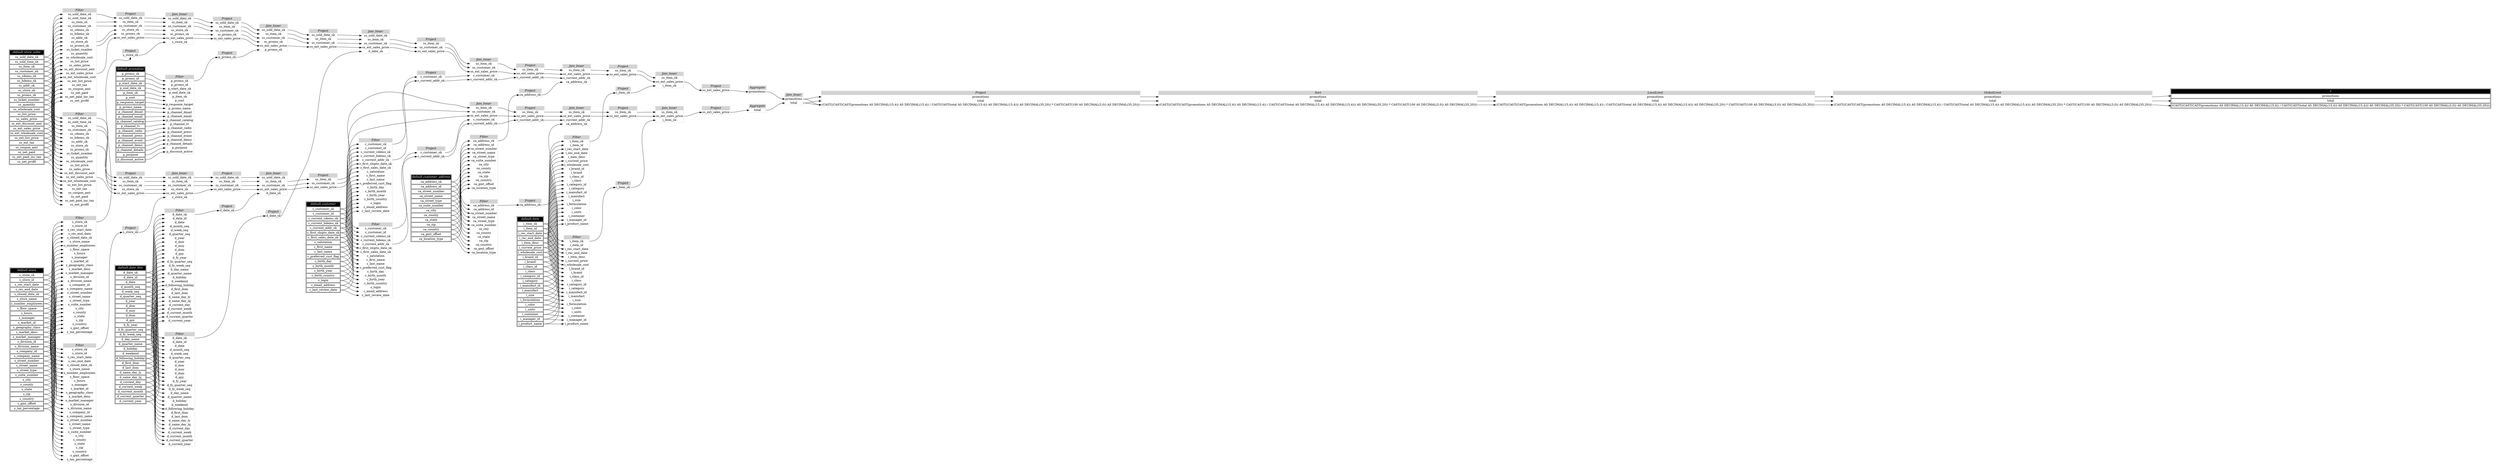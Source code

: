 // Automatically generated by TPCDSFlowTestSuite


digraph {
  graph [pad="0.5" nodesep="0.5" ranksep="1" fontname="Helvetica" rankdir=LR];
  node [shape=plaintext]

  
"Aggregate_7c0cd57" [label=<
<table color="lightgray" border="1" cellborder="0" cellspacing="0">
  <tr><td bgcolor="lightgray" port="nodeName"><i>Aggregate</i></td></tr>
  <tr><td port="0">total</td></tr>
</table>>];
     

"Aggregate_c46cfa8" [label=<
<table color="lightgray" border="1" cellborder="0" cellspacing="0">
  <tr><td bgcolor="lightgray" port="nodeName"><i>Aggregate</i></td></tr>
  <tr><td port="0">promotions</td></tr>
</table>>];
     

"Filter_474c70c" [label=<
<table color="lightgray" border="1" cellborder="0" cellspacing="0">
  <tr><td bgcolor="lightgray" port="nodeName"><i>Filter</i></td></tr>
  <tr><td port="0">c_customer_sk</td></tr>
<tr><td port="1">c_customer_id</td></tr>
<tr><td port="2">c_current_cdemo_sk</td></tr>
<tr><td port="3">c_current_hdemo_sk</td></tr>
<tr><td port="4">c_current_addr_sk</td></tr>
<tr><td port="5">c_first_shipto_date_sk</td></tr>
<tr><td port="6">c_first_sales_date_sk</td></tr>
<tr><td port="7">c_salutation</td></tr>
<tr><td port="8">c_first_name</td></tr>
<tr><td port="9">c_last_name</td></tr>
<tr><td port="10">c_preferred_cust_flag</td></tr>
<tr><td port="11">c_birth_day</td></tr>
<tr><td port="12">c_birth_month</td></tr>
<tr><td port="13">c_birth_year</td></tr>
<tr><td port="14">c_birth_country</td></tr>
<tr><td port="15">c_login</td></tr>
<tr><td port="16">c_email_address</td></tr>
<tr><td port="17">c_last_review_date</td></tr>
</table>>];
     

"Filter_4c8326e" [label=<
<table color="lightgray" border="1" cellborder="0" cellspacing="0">
  <tr><td bgcolor="lightgray" port="nodeName"><i>Filter</i></td></tr>
  <tr><td port="0">i_item_sk</td></tr>
<tr><td port="1">i_item_id</td></tr>
<tr><td port="2">i_rec_start_date</td></tr>
<tr><td port="3">i_rec_end_date</td></tr>
<tr><td port="4">i_item_desc</td></tr>
<tr><td port="5">i_current_price</td></tr>
<tr><td port="6">i_wholesale_cost</td></tr>
<tr><td port="7">i_brand_id</td></tr>
<tr><td port="8">i_brand</td></tr>
<tr><td port="9">i_class_id</td></tr>
<tr><td port="10">i_class</td></tr>
<tr><td port="11">i_category_id</td></tr>
<tr><td port="12">i_category</td></tr>
<tr><td port="13">i_manufact_id</td></tr>
<tr><td port="14">i_manufact</td></tr>
<tr><td port="15">i_size</td></tr>
<tr><td port="16">i_formulation</td></tr>
<tr><td port="17">i_color</td></tr>
<tr><td port="18">i_units</td></tr>
<tr><td port="19">i_container</td></tr>
<tr><td port="20">i_manager_id</td></tr>
<tr><td port="21">i_product_name</td></tr>
</table>>];
     

"Filter_54be18c" [label=<
<table color="lightgray" border="1" cellborder="0" cellspacing="0">
  <tr><td bgcolor="lightgray" port="nodeName"><i>Filter</i></td></tr>
  <tr><td port="0">ca_address_sk</td></tr>
<tr><td port="1">ca_address_id</td></tr>
<tr><td port="2">ca_street_number</td></tr>
<tr><td port="3">ca_street_name</td></tr>
<tr><td port="4">ca_street_type</td></tr>
<tr><td port="5">ca_suite_number</td></tr>
<tr><td port="6">ca_city</td></tr>
<tr><td port="7">ca_county</td></tr>
<tr><td port="8">ca_state</td></tr>
<tr><td port="9">ca_zip</td></tr>
<tr><td port="10">ca_country</td></tr>
<tr><td port="11">ca_gmt_offset</td></tr>
<tr><td port="12">ca_location_type</td></tr>
</table>>];
     

"Filter_64f019e" [label=<
<table color="lightgray" border="1" cellborder="0" cellspacing="0">
  <tr><td bgcolor="lightgray" port="nodeName"><i>Filter</i></td></tr>
  <tr><td port="0">ss_sold_date_sk</td></tr>
<tr><td port="1">ss_sold_time_sk</td></tr>
<tr><td port="2">ss_item_sk</td></tr>
<tr><td port="3">ss_customer_sk</td></tr>
<tr><td port="4">ss_cdemo_sk</td></tr>
<tr><td port="5">ss_hdemo_sk</td></tr>
<tr><td port="6">ss_addr_sk</td></tr>
<tr><td port="7">ss_store_sk</td></tr>
<tr><td port="8">ss_promo_sk</td></tr>
<tr><td port="9">ss_ticket_number</td></tr>
<tr><td port="10">ss_quantity</td></tr>
<tr><td port="11">ss_wholesale_cost</td></tr>
<tr><td port="12">ss_list_price</td></tr>
<tr><td port="13">ss_sales_price</td></tr>
<tr><td port="14">ss_ext_discount_amt</td></tr>
<tr><td port="15">ss_ext_sales_price</td></tr>
<tr><td port="16">ss_ext_wholesale_cost</td></tr>
<tr><td port="17">ss_ext_list_price</td></tr>
<tr><td port="18">ss_ext_tax</td></tr>
<tr><td port="19">ss_coupon_amt</td></tr>
<tr><td port="20">ss_net_paid</td></tr>
<tr><td port="21">ss_net_paid_inc_tax</td></tr>
<tr><td port="22">ss_net_profit</td></tr>
</table>>];
     

"Filter_6ecef9a" [label=<
<table color="lightgray" border="1" cellborder="0" cellspacing="0">
  <tr><td bgcolor="lightgray" port="nodeName"><i>Filter</i></td></tr>
  <tr><td port="0">d_date_sk</td></tr>
<tr><td port="1">d_date_id</td></tr>
<tr><td port="2">d_date</td></tr>
<tr><td port="3">d_month_seq</td></tr>
<tr><td port="4">d_week_seq</td></tr>
<tr><td port="5">d_quarter_seq</td></tr>
<tr><td port="6">d_year</td></tr>
<tr><td port="7">d_dow</td></tr>
<tr><td port="8">d_moy</td></tr>
<tr><td port="9">d_dom</td></tr>
<tr><td port="10">d_qoy</td></tr>
<tr><td port="11">d_fy_year</td></tr>
<tr><td port="12">d_fy_quarter_seq</td></tr>
<tr><td port="13">d_fy_week_seq</td></tr>
<tr><td port="14">d_day_name</td></tr>
<tr><td port="15">d_quarter_name</td></tr>
<tr><td port="16">d_holiday</td></tr>
<tr><td port="17">d_weekend</td></tr>
<tr><td port="18">d_following_holiday</td></tr>
<tr><td port="19">d_first_dom</td></tr>
<tr><td port="20">d_last_dom</td></tr>
<tr><td port="21">d_same_day_ly</td></tr>
<tr><td port="22">d_same_day_lq</td></tr>
<tr><td port="23">d_current_day</td></tr>
<tr><td port="24">d_current_week</td></tr>
<tr><td port="25">d_current_month</td></tr>
<tr><td port="26">d_current_quarter</td></tr>
<tr><td port="27">d_current_year</td></tr>
</table>>];
     

"Filter_73d61d4" [label=<
<table color="lightgray" border="1" cellborder="0" cellspacing="0">
  <tr><td bgcolor="lightgray" port="nodeName"><i>Filter</i></td></tr>
  <tr><td port="0">d_date_sk</td></tr>
<tr><td port="1">d_date_id</td></tr>
<tr><td port="2">d_date</td></tr>
<tr><td port="3">d_month_seq</td></tr>
<tr><td port="4">d_week_seq</td></tr>
<tr><td port="5">d_quarter_seq</td></tr>
<tr><td port="6">d_year</td></tr>
<tr><td port="7">d_dow</td></tr>
<tr><td port="8">d_moy</td></tr>
<tr><td port="9">d_dom</td></tr>
<tr><td port="10">d_qoy</td></tr>
<tr><td port="11">d_fy_year</td></tr>
<tr><td port="12">d_fy_quarter_seq</td></tr>
<tr><td port="13">d_fy_week_seq</td></tr>
<tr><td port="14">d_day_name</td></tr>
<tr><td port="15">d_quarter_name</td></tr>
<tr><td port="16">d_holiday</td></tr>
<tr><td port="17">d_weekend</td></tr>
<tr><td port="18">d_following_holiday</td></tr>
<tr><td port="19">d_first_dom</td></tr>
<tr><td port="20">d_last_dom</td></tr>
<tr><td port="21">d_same_day_ly</td></tr>
<tr><td port="22">d_same_day_lq</td></tr>
<tr><td port="23">d_current_day</td></tr>
<tr><td port="24">d_current_week</td></tr>
<tr><td port="25">d_current_month</td></tr>
<tr><td port="26">d_current_quarter</td></tr>
<tr><td port="27">d_current_year</td></tr>
</table>>];
     

"Filter_7466019" [label=<
<table color="lightgray" border="1" cellborder="0" cellspacing="0">
  <tr><td bgcolor="lightgray" port="nodeName"><i>Filter</i></td></tr>
  <tr><td port="0">ca_address_sk</td></tr>
<tr><td port="1">ca_address_id</td></tr>
<tr><td port="2">ca_street_number</td></tr>
<tr><td port="3">ca_street_name</td></tr>
<tr><td port="4">ca_street_type</td></tr>
<tr><td port="5">ca_suite_number</td></tr>
<tr><td port="6">ca_city</td></tr>
<tr><td port="7">ca_county</td></tr>
<tr><td port="8">ca_state</td></tr>
<tr><td port="9">ca_zip</td></tr>
<tr><td port="10">ca_country</td></tr>
<tr><td port="11">ca_gmt_offset</td></tr>
<tr><td port="12">ca_location_type</td></tr>
</table>>];
     

"Filter_846849a" [label=<
<table color="lightgray" border="1" cellborder="0" cellspacing="0">
  <tr><td bgcolor="lightgray" port="nodeName"><i>Filter</i></td></tr>
  <tr><td port="0">i_item_sk</td></tr>
<tr><td port="1">i_item_id</td></tr>
<tr><td port="2">i_rec_start_date</td></tr>
<tr><td port="3">i_rec_end_date</td></tr>
<tr><td port="4">i_item_desc</td></tr>
<tr><td port="5">i_current_price</td></tr>
<tr><td port="6">i_wholesale_cost</td></tr>
<tr><td port="7">i_brand_id</td></tr>
<tr><td port="8">i_brand</td></tr>
<tr><td port="9">i_class_id</td></tr>
<tr><td port="10">i_class</td></tr>
<tr><td port="11">i_category_id</td></tr>
<tr><td port="12">i_category</td></tr>
<tr><td port="13">i_manufact_id</td></tr>
<tr><td port="14">i_manufact</td></tr>
<tr><td port="15">i_size</td></tr>
<tr><td port="16">i_formulation</td></tr>
<tr><td port="17">i_color</td></tr>
<tr><td port="18">i_units</td></tr>
<tr><td port="19">i_container</td></tr>
<tr><td port="20">i_manager_id</td></tr>
<tr><td port="21">i_product_name</td></tr>
</table>>];
     

"Filter_8c0e71a" [label=<
<table color="lightgray" border="1" cellborder="0" cellspacing="0">
  <tr><td bgcolor="lightgray" port="nodeName"><i>Filter</i></td></tr>
  <tr><td port="0">s_store_sk</td></tr>
<tr><td port="1">s_store_id</td></tr>
<tr><td port="2">s_rec_start_date</td></tr>
<tr><td port="3">s_rec_end_date</td></tr>
<tr><td port="4">s_closed_date_sk</td></tr>
<tr><td port="5">s_store_name</td></tr>
<tr><td port="6">s_number_employees</td></tr>
<tr><td port="7">s_floor_space</td></tr>
<tr><td port="8">s_hours</td></tr>
<tr><td port="9">s_manager</td></tr>
<tr><td port="10">s_market_id</td></tr>
<tr><td port="11">s_geography_class</td></tr>
<tr><td port="12">s_market_desc</td></tr>
<tr><td port="13">s_market_manager</td></tr>
<tr><td port="14">s_division_id</td></tr>
<tr><td port="15">s_division_name</td></tr>
<tr><td port="16">s_company_id</td></tr>
<tr><td port="17">s_company_name</td></tr>
<tr><td port="18">s_street_number</td></tr>
<tr><td port="19">s_street_name</td></tr>
<tr><td port="20">s_street_type</td></tr>
<tr><td port="21">s_suite_number</td></tr>
<tr><td port="22">s_city</td></tr>
<tr><td port="23">s_county</td></tr>
<tr><td port="24">s_state</td></tr>
<tr><td port="25">s_zip</td></tr>
<tr><td port="26">s_country</td></tr>
<tr><td port="27">s_gmt_offset</td></tr>
<tr><td port="28">s_tax_percentage</td></tr>
</table>>];
     

"Filter_c5d5b4e" [label=<
<table color="lightgray" border="1" cellborder="0" cellspacing="0">
  <tr><td bgcolor="lightgray" port="nodeName"><i>Filter</i></td></tr>
  <tr><td port="0">c_customer_sk</td></tr>
<tr><td port="1">c_customer_id</td></tr>
<tr><td port="2">c_current_cdemo_sk</td></tr>
<tr><td port="3">c_current_hdemo_sk</td></tr>
<tr><td port="4">c_current_addr_sk</td></tr>
<tr><td port="5">c_first_shipto_date_sk</td></tr>
<tr><td port="6">c_first_sales_date_sk</td></tr>
<tr><td port="7">c_salutation</td></tr>
<tr><td port="8">c_first_name</td></tr>
<tr><td port="9">c_last_name</td></tr>
<tr><td port="10">c_preferred_cust_flag</td></tr>
<tr><td port="11">c_birth_day</td></tr>
<tr><td port="12">c_birth_month</td></tr>
<tr><td port="13">c_birth_year</td></tr>
<tr><td port="14">c_birth_country</td></tr>
<tr><td port="15">c_login</td></tr>
<tr><td port="16">c_email_address</td></tr>
<tr><td port="17">c_last_review_date</td></tr>
</table>>];
     

"Filter_c9a4fa2" [label=<
<table color="lightgray" border="1" cellborder="0" cellspacing="0">
  <tr><td bgcolor="lightgray" port="nodeName"><i>Filter</i></td></tr>
  <tr><td port="0">p_promo_sk</td></tr>
<tr><td port="1">p_promo_id</td></tr>
<tr><td port="2">p_start_date_sk</td></tr>
<tr><td port="3">p_end_date_sk</td></tr>
<tr><td port="4">p_item_sk</td></tr>
<tr><td port="5">p_cost</td></tr>
<tr><td port="6">p_response_target</td></tr>
<tr><td port="7">p_promo_name</td></tr>
<tr><td port="8">p_channel_dmail</td></tr>
<tr><td port="9">p_channel_email</td></tr>
<tr><td port="10">p_channel_catalog</td></tr>
<tr><td port="11">p_channel_tv</td></tr>
<tr><td port="12">p_channel_radio</td></tr>
<tr><td port="13">p_channel_press</td></tr>
<tr><td port="14">p_channel_event</td></tr>
<tr><td port="15">p_channel_demo</td></tr>
<tr><td port="16">p_channel_details</td></tr>
<tr><td port="17">p_purpose</td></tr>
<tr><td port="18">p_discount_active</td></tr>
</table>>];
     

"Filter_cacf9fa" [label=<
<table color="lightgray" border="1" cellborder="0" cellspacing="0">
  <tr><td bgcolor="lightgray" port="nodeName"><i>Filter</i></td></tr>
  <tr><td port="0">ss_sold_date_sk</td></tr>
<tr><td port="1">ss_sold_time_sk</td></tr>
<tr><td port="2">ss_item_sk</td></tr>
<tr><td port="3">ss_customer_sk</td></tr>
<tr><td port="4">ss_cdemo_sk</td></tr>
<tr><td port="5">ss_hdemo_sk</td></tr>
<tr><td port="6">ss_addr_sk</td></tr>
<tr><td port="7">ss_store_sk</td></tr>
<tr><td port="8">ss_promo_sk</td></tr>
<tr><td port="9">ss_ticket_number</td></tr>
<tr><td port="10">ss_quantity</td></tr>
<tr><td port="11">ss_wholesale_cost</td></tr>
<tr><td port="12">ss_list_price</td></tr>
<tr><td port="13">ss_sales_price</td></tr>
<tr><td port="14">ss_ext_discount_amt</td></tr>
<tr><td port="15">ss_ext_sales_price</td></tr>
<tr><td port="16">ss_ext_wholesale_cost</td></tr>
<tr><td port="17">ss_ext_list_price</td></tr>
<tr><td port="18">ss_ext_tax</td></tr>
<tr><td port="19">ss_coupon_amt</td></tr>
<tr><td port="20">ss_net_paid</td></tr>
<tr><td port="21">ss_net_paid_inc_tax</td></tr>
<tr><td port="22">ss_net_profit</td></tr>
</table>>];
     

"Filter_e97f40d" [label=<
<table color="lightgray" border="1" cellborder="0" cellspacing="0">
  <tr><td bgcolor="lightgray" port="nodeName"><i>Filter</i></td></tr>
  <tr><td port="0">s_store_sk</td></tr>
<tr><td port="1">s_store_id</td></tr>
<tr><td port="2">s_rec_start_date</td></tr>
<tr><td port="3">s_rec_end_date</td></tr>
<tr><td port="4">s_closed_date_sk</td></tr>
<tr><td port="5">s_store_name</td></tr>
<tr><td port="6">s_number_employees</td></tr>
<tr><td port="7">s_floor_space</td></tr>
<tr><td port="8">s_hours</td></tr>
<tr><td port="9">s_manager</td></tr>
<tr><td port="10">s_market_id</td></tr>
<tr><td port="11">s_geography_class</td></tr>
<tr><td port="12">s_market_desc</td></tr>
<tr><td port="13">s_market_manager</td></tr>
<tr><td port="14">s_division_id</td></tr>
<tr><td port="15">s_division_name</td></tr>
<tr><td port="16">s_company_id</td></tr>
<tr><td port="17">s_company_name</td></tr>
<tr><td port="18">s_street_number</td></tr>
<tr><td port="19">s_street_name</td></tr>
<tr><td port="20">s_street_type</td></tr>
<tr><td port="21">s_suite_number</td></tr>
<tr><td port="22">s_city</td></tr>
<tr><td port="23">s_county</td></tr>
<tr><td port="24">s_state</td></tr>
<tr><td port="25">s_zip</td></tr>
<tr><td port="26">s_country</td></tr>
<tr><td port="27">s_gmt_offset</td></tr>
<tr><td port="28">s_tax_percentage</td></tr>
</table>>];
     

"GlobalLimit_56fe835" [label=<
<table color="lightgray" border="1" cellborder="0" cellspacing="0">
  <tr><td bgcolor="lightgray" port="nodeName"><i>GlobalLimit</i></td></tr>
  <tr><td port="0">promotions</td></tr>
<tr><td port="1">total</td></tr>
<tr><td port="2">(CAST((CAST(CAST(promotions AS DECIMAL(15,4)) AS DECIMAL(15,4)) / CAST(CAST(total AS DECIMAL(15,4)) AS DECIMAL(15,4))) AS DECIMAL(35,20)) * CAST(CAST(100 AS DECIMAL(3,0)) AS DECIMAL(35,20)))</td></tr>
</table>>];
     

"Join_Inner_07e4a69" [label=<
<table color="lightgray" border="1" cellborder="0" cellspacing="0">
  <tr><td bgcolor="lightgray" port="nodeName"><i>Join_Inner</i></td></tr>
  <tr><td port="0">ss_sold_date_sk</td></tr>
<tr><td port="1">ss_item_sk</td></tr>
<tr><td port="2">ss_customer_sk</td></tr>
<tr><td port="3">ss_ext_sales_price</td></tr>
<tr><td port="4">d_date_sk</td></tr>
</table>>];
     

"Join_Inner_41cd8fd" [label=<
<table color="lightgray" border="1" cellborder="0" cellspacing="0">
  <tr><td bgcolor="lightgray" port="nodeName"><i>Join_Inner</i></td></tr>
  <tr><td port="0">ss_item_sk</td></tr>
<tr><td port="1">ss_customer_sk</td></tr>
<tr><td port="2">ss_ext_sales_price</td></tr>
<tr><td port="3">c_customer_sk</td></tr>
<tr><td port="4">c_current_addr_sk</td></tr>
</table>>];
     

"Join_Inner_450a2e0" [label=<
<table color="lightgray" border="1" cellborder="0" cellspacing="0">
  <tr><td bgcolor="lightgray" port="nodeName"><i>Join_Inner</i></td></tr>
  <tr><td port="0">ss_item_sk</td></tr>
<tr><td port="1">ss_ext_sales_price</td></tr>
<tr><td port="2">i_item_sk</td></tr>
</table>>];
     

"Join_Inner_8106b06" [label=<
<table color="lightgray" border="1" cellborder="0" cellspacing="0">
  <tr><td bgcolor="lightgray" port="nodeName"><i>Join_Inner</i></td></tr>
  <tr><td port="0">ss_sold_date_sk</td></tr>
<tr><td port="1">ss_item_sk</td></tr>
<tr><td port="2">ss_customer_sk</td></tr>
<tr><td port="3">ss_store_sk</td></tr>
<tr><td port="4">ss_promo_sk</td></tr>
<tr><td port="5">ss_ext_sales_price</td></tr>
<tr><td port="6">s_store_sk</td></tr>
</table>>];
     

"Join_Inner_82c5994" [label=<
<table color="lightgray" border="1" cellborder="0" cellspacing="0">
  <tr><td bgcolor="lightgray" port="nodeName"><i>Join_Inner</i></td></tr>
  <tr><td port="0">promotions</td></tr>
<tr><td port="1">total</td></tr>
</table>>];
     

"Join_Inner_b9b6f66" [label=<
<table color="lightgray" border="1" cellborder="0" cellspacing="0">
  <tr><td bgcolor="lightgray" port="nodeName"><i>Join_Inner</i></td></tr>
  <tr><td port="0">ss_sold_date_sk</td></tr>
<tr><td port="1">ss_item_sk</td></tr>
<tr><td port="2">ss_customer_sk</td></tr>
<tr><td port="3">ss_ext_sales_price</td></tr>
<tr><td port="4">d_date_sk</td></tr>
</table>>];
     

"Join_Inner_bdebe75" [label=<
<table color="lightgray" border="1" cellborder="0" cellspacing="0">
  <tr><td bgcolor="lightgray" port="nodeName"><i>Join_Inner</i></td></tr>
  <tr><td port="0">ss_item_sk</td></tr>
<tr><td port="1">ss_ext_sales_price</td></tr>
<tr><td port="2">i_item_sk</td></tr>
</table>>];
     

"Join_Inner_d4d26ec" [label=<
<table color="lightgray" border="1" cellborder="0" cellspacing="0">
  <tr><td bgcolor="lightgray" port="nodeName"><i>Join_Inner</i></td></tr>
  <tr><td port="0">ss_item_sk</td></tr>
<tr><td port="1">ss_ext_sales_price</td></tr>
<tr><td port="2">c_current_addr_sk</td></tr>
<tr><td port="3">ca_address_sk</td></tr>
</table>>];
     

"Join_Inner_dc65f46" [label=<
<table color="lightgray" border="1" cellborder="0" cellspacing="0">
  <tr><td bgcolor="lightgray" port="nodeName"><i>Join_Inner</i></td></tr>
  <tr><td port="0">ss_item_sk</td></tr>
<tr><td port="1">ss_customer_sk</td></tr>
<tr><td port="2">ss_ext_sales_price</td></tr>
<tr><td port="3">c_customer_sk</td></tr>
<tr><td port="4">c_current_addr_sk</td></tr>
</table>>];
     

"Join_Inner_e5bd3f2" [label=<
<table color="lightgray" border="1" cellborder="0" cellspacing="0">
  <tr><td bgcolor="lightgray" port="nodeName"><i>Join_Inner</i></td></tr>
  <tr><td port="0">ss_sold_date_sk</td></tr>
<tr><td port="1">ss_item_sk</td></tr>
<tr><td port="2">ss_customer_sk</td></tr>
<tr><td port="3">ss_store_sk</td></tr>
<tr><td port="4">ss_ext_sales_price</td></tr>
<tr><td port="5">s_store_sk</td></tr>
</table>>];
     

"Join_Inner_ed25255" [label=<
<table color="lightgray" border="1" cellborder="0" cellspacing="0">
  <tr><td bgcolor="lightgray" port="nodeName"><i>Join_Inner</i></td></tr>
  <tr><td port="0">ss_sold_date_sk</td></tr>
<tr><td port="1">ss_item_sk</td></tr>
<tr><td port="2">ss_customer_sk</td></tr>
<tr><td port="3">ss_promo_sk</td></tr>
<tr><td port="4">ss_ext_sales_price</td></tr>
<tr><td port="5">p_promo_sk</td></tr>
</table>>];
     

"Join_Inner_f1e7755" [label=<
<table color="lightgray" border="1" cellborder="0" cellspacing="0">
  <tr><td bgcolor="lightgray" port="nodeName"><i>Join_Inner</i></td></tr>
  <tr><td port="0">ss_item_sk</td></tr>
<tr><td port="1">ss_ext_sales_price</td></tr>
<tr><td port="2">c_current_addr_sk</td></tr>
<tr><td port="3">ca_address_sk</td></tr>
</table>>];
     

"LocalLimit_369cad1" [label=<
<table color="lightgray" border="1" cellborder="0" cellspacing="0">
  <tr><td bgcolor="lightgray" port="nodeName"><i>LocalLimit</i></td></tr>
  <tr><td port="0">promotions</td></tr>
<tr><td port="1">total</td></tr>
<tr><td port="2">(CAST((CAST(CAST(promotions AS DECIMAL(15,4)) AS DECIMAL(15,4)) / CAST(CAST(total AS DECIMAL(15,4)) AS DECIMAL(15,4))) AS DECIMAL(35,20)) * CAST(CAST(100 AS DECIMAL(3,0)) AS DECIMAL(35,20)))</td></tr>
</table>>];
     

"Project_04203a2" [label=<
<table color="lightgray" border="1" cellborder="0" cellspacing="0">
  <tr><td bgcolor="lightgray" port="nodeName"><i>Project</i></td></tr>
  <tr><td port="0">ss_item_sk</td></tr>
<tr><td port="1">ss_ext_sales_price</td></tr>
</table>>];
     

"Project_0edff0f" [label=<
<table color="lightgray" border="1" cellborder="0" cellspacing="0">
  <tr><td bgcolor="lightgray" port="nodeName"><i>Project</i></td></tr>
  <tr><td port="0">d_date_sk</td></tr>
</table>>];
     

"Project_1e70764" [label=<
<table color="lightgray" border="1" cellborder="0" cellspacing="0">
  <tr><td bgcolor="lightgray" port="nodeName"><i>Project</i></td></tr>
  <tr><td port="0">ss_sold_date_sk</td></tr>
<tr><td port="1">ss_item_sk</td></tr>
<tr><td port="2">ss_customer_sk</td></tr>
<tr><td port="3">ss_ext_sales_price</td></tr>
</table>>];
     

"Project_2873dc6" [label=<
<table color="lightgray" border="1" cellborder="0" cellspacing="0">
  <tr><td bgcolor="lightgray" port="nodeName"><i>Project</i></td></tr>
  <tr><td port="0">ss_ext_sales_price</td></tr>
</table>>];
     

"Project_2ae3eff" [label=<
<table color="lightgray" border="1" cellborder="0" cellspacing="0">
  <tr><td bgcolor="lightgray" port="nodeName"><i>Project</i></td></tr>
  <tr><td port="0">ss_item_sk</td></tr>
<tr><td port="1">ss_ext_sales_price</td></tr>
<tr><td port="2">c_current_addr_sk</td></tr>
</table>>];
     

"Project_2dc39af" [label=<
<table color="lightgray" border="1" cellborder="0" cellspacing="0">
  <tr><td bgcolor="lightgray" port="nodeName"><i>Project</i></td></tr>
  <tr><td port="0">ca_address_sk</td></tr>
</table>>];
     

"Project_2e0dde0" [label=<
<table color="lightgray" border="1" cellborder="0" cellspacing="0">
  <tr><td bgcolor="lightgray" port="nodeName"><i>Project</i></td></tr>
  <tr><td port="0">ss_item_sk</td></tr>
<tr><td port="1">ss_customer_sk</td></tr>
<tr><td port="2">ss_ext_sales_price</td></tr>
</table>>];
     

"Project_4c23761" [label=<
<table color="lightgray" border="1" cellborder="0" cellspacing="0">
  <tr><td bgcolor="lightgray" port="nodeName"><i>Project</i></td></tr>
  <tr><td port="0">ss_item_sk</td></tr>
<tr><td port="1">ss_customer_sk</td></tr>
<tr><td port="2">ss_ext_sales_price</td></tr>
</table>>];
     

"Project_4dfe7a3" [label=<
<table color="lightgray" border="1" cellborder="0" cellspacing="0">
  <tr><td bgcolor="lightgray" port="nodeName"><i>Project</i></td></tr>
  <tr><td port="0">s_store_sk</td></tr>
</table>>];
     

"Project_52571f7" [label=<
<table color="lightgray" border="1" cellborder="0" cellspacing="0">
  <tr><td bgcolor="lightgray" port="nodeName"><i>Project</i></td></tr>
  <tr><td port="0">c_customer_sk</td></tr>
<tr><td port="1">c_current_addr_sk</td></tr>
</table>>];
     

"Project_5e7933e" [label=<
<table color="lightgray" border="1" cellborder="0" cellspacing="0">
  <tr><td bgcolor="lightgray" port="nodeName"><i>Project</i></td></tr>
  <tr><td port="0">d_date_sk</td></tr>
</table>>];
     

"Project_7ac765b" [label=<
<table color="lightgray" border="1" cellborder="0" cellspacing="0">
  <tr><td bgcolor="lightgray" port="nodeName"><i>Project</i></td></tr>
  <tr><td port="0">ss_sold_date_sk</td></tr>
<tr><td port="1">ss_item_sk</td></tr>
<tr><td port="2">ss_customer_sk</td></tr>
<tr><td port="3">ss_ext_sales_price</td></tr>
</table>>];
     

"Project_7f81865" [label=<
<table color="lightgray" border="1" cellborder="0" cellspacing="0">
  <tr><td bgcolor="lightgray" port="nodeName"><i>Project</i></td></tr>
  <tr><td port="0">i_item_sk</td></tr>
</table>>];
     

"Project_820c720" [label=<
<table color="lightgray" border="1" cellborder="0" cellspacing="0">
  <tr><td bgcolor="lightgray" port="nodeName"><i>Project</i></td></tr>
  <tr><td port="0">promotions</td></tr>
<tr><td port="1">total</td></tr>
<tr><td port="2">(CAST((CAST(CAST(promotions AS DECIMAL(15,4)) AS DECIMAL(15,4)) / CAST(CAST(total AS DECIMAL(15,4)) AS DECIMAL(15,4))) AS DECIMAL(35,20)) * CAST(CAST(100 AS DECIMAL(3,0)) AS DECIMAL(35,20)))</td></tr>
</table>>];
     

"Project_997106e" [label=<
<table color="lightgray" border="1" cellborder="0" cellspacing="0">
  <tr><td bgcolor="lightgray" port="nodeName"><i>Project</i></td></tr>
  <tr><td port="0">c_customer_sk</td></tr>
<tr><td port="1">c_current_addr_sk</td></tr>
</table>>];
     

"Project_a0faf8b" [label=<
<table color="lightgray" border="1" cellborder="0" cellspacing="0">
  <tr><td bgcolor="lightgray" port="nodeName"><i>Project</i></td></tr>
  <tr><td port="0">ss_ext_sales_price</td></tr>
</table>>];
     

"Project_a5dc478" [label=<
<table color="lightgray" border="1" cellborder="0" cellspacing="0">
  <tr><td bgcolor="lightgray" port="nodeName"><i>Project</i></td></tr>
  <tr><td port="0">ss_item_sk</td></tr>
<tr><td port="1">ss_ext_sales_price</td></tr>
<tr><td port="2">c_current_addr_sk</td></tr>
</table>>];
     

"Project_c6a17a0" [label=<
<table color="lightgray" border="1" cellborder="0" cellspacing="0">
  <tr><td bgcolor="lightgray" port="nodeName"><i>Project</i></td></tr>
  <tr><td port="0">ss_sold_date_sk</td></tr>
<tr><td port="1">ss_item_sk</td></tr>
<tr><td port="2">ss_customer_sk</td></tr>
<tr><td port="3">ss_store_sk</td></tr>
<tr><td port="4">ss_ext_sales_price</td></tr>
</table>>];
     

"Project_da22292" [label=<
<table color="lightgray" border="1" cellborder="0" cellspacing="0">
  <tr><td bgcolor="lightgray" port="nodeName"><i>Project</i></td></tr>
  <tr><td port="0">i_item_sk</td></tr>
</table>>];
     

"Project_dd00ff2" [label=<
<table color="lightgray" border="1" cellborder="0" cellspacing="0">
  <tr><td bgcolor="lightgray" port="nodeName"><i>Project</i></td></tr>
  <tr><td port="0">ss_item_sk</td></tr>
<tr><td port="1">ss_ext_sales_price</td></tr>
</table>>];
     

"Project_de7e69c" [label=<
<table color="lightgray" border="1" cellborder="0" cellspacing="0">
  <tr><td bgcolor="lightgray" port="nodeName"><i>Project</i></td></tr>
  <tr><td port="0">ca_address_sk</td></tr>
</table>>];
     

"Project_ea6c8c5" [label=<
<table color="lightgray" border="1" cellborder="0" cellspacing="0">
  <tr><td bgcolor="lightgray" port="nodeName"><i>Project</i></td></tr>
  <tr><td port="0">s_store_sk</td></tr>
</table>>];
     

"Project_ec099b5" [label=<
<table color="lightgray" border="1" cellborder="0" cellspacing="0">
  <tr><td bgcolor="lightgray" port="nodeName"><i>Project</i></td></tr>
  <tr><td port="0">ss_sold_date_sk</td></tr>
<tr><td port="1">ss_item_sk</td></tr>
<tr><td port="2">ss_customer_sk</td></tr>
<tr><td port="3">ss_promo_sk</td></tr>
<tr><td port="4">ss_ext_sales_price</td></tr>
</table>>];
     

"Project_f0fe625" [label=<
<table color="lightgray" border="1" cellborder="0" cellspacing="0">
  <tr><td bgcolor="lightgray" port="nodeName"><i>Project</i></td></tr>
  <tr><td port="0">p_promo_sk</td></tr>
</table>>];
     

"Project_ff1de39" [label=<
<table color="lightgray" border="1" cellborder="0" cellspacing="0">
  <tr><td bgcolor="lightgray" port="nodeName"><i>Project</i></td></tr>
  <tr><td port="0">ss_sold_date_sk</td></tr>
<tr><td port="1">ss_item_sk</td></tr>
<tr><td port="2">ss_customer_sk</td></tr>
<tr><td port="3">ss_store_sk</td></tr>
<tr><td port="4">ss_promo_sk</td></tr>
<tr><td port="5">ss_ext_sales_price</td></tr>
</table>>];
     

"Sort_7857068" [label=<
<table color="lightgray" border="1" cellborder="0" cellspacing="0">
  <tr><td bgcolor="lightgray" port="nodeName"><i>Sort</i></td></tr>
  <tr><td port="0">promotions</td></tr>
<tr><td port="1">total</td></tr>
<tr><td port="2">(CAST((CAST(CAST(promotions AS DECIMAL(15,4)) AS DECIMAL(15,4)) / CAST(CAST(total AS DECIMAL(15,4)) AS DECIMAL(15,4))) AS DECIMAL(35,20)) * CAST(CAST(100 AS DECIMAL(3,0)) AS DECIMAL(35,20)))</td></tr>
</table>>];
     

"default.customer" [color="black" label=<
<table>
  <tr><td bgcolor="black" port="nodeName"><i><font color="white">default.customer</font></i></td></tr>
  <tr><td port="0">c_customer_sk</td></tr>
<tr><td port="1">c_customer_id</td></tr>
<tr><td port="2">c_current_cdemo_sk</td></tr>
<tr><td port="3">c_current_hdemo_sk</td></tr>
<tr><td port="4">c_current_addr_sk</td></tr>
<tr><td port="5">c_first_shipto_date_sk</td></tr>
<tr><td port="6">c_first_sales_date_sk</td></tr>
<tr><td port="7">c_salutation</td></tr>
<tr><td port="8">c_first_name</td></tr>
<tr><td port="9">c_last_name</td></tr>
<tr><td port="10">c_preferred_cust_flag</td></tr>
<tr><td port="11">c_birth_day</td></tr>
<tr><td port="12">c_birth_month</td></tr>
<tr><td port="13">c_birth_year</td></tr>
<tr><td port="14">c_birth_country</td></tr>
<tr><td port="15">c_login</td></tr>
<tr><td port="16">c_email_address</td></tr>
<tr><td port="17">c_last_review_date</td></tr>
</table>>];
     

"default.customer_address" [color="black" label=<
<table>
  <tr><td bgcolor="black" port="nodeName"><i><font color="white">default.customer_address</font></i></td></tr>
  <tr><td port="0">ca_address_sk</td></tr>
<tr><td port="1">ca_address_id</td></tr>
<tr><td port="2">ca_street_number</td></tr>
<tr><td port="3">ca_street_name</td></tr>
<tr><td port="4">ca_street_type</td></tr>
<tr><td port="5">ca_suite_number</td></tr>
<tr><td port="6">ca_city</td></tr>
<tr><td port="7">ca_county</td></tr>
<tr><td port="8">ca_state</td></tr>
<tr><td port="9">ca_zip</td></tr>
<tr><td port="10">ca_country</td></tr>
<tr><td port="11">ca_gmt_offset</td></tr>
<tr><td port="12">ca_location_type</td></tr>
</table>>];
     

"default.date_dim" [color="black" label=<
<table>
  <tr><td bgcolor="black" port="nodeName"><i><font color="white">default.date_dim</font></i></td></tr>
  <tr><td port="0">d_date_sk</td></tr>
<tr><td port="1">d_date_id</td></tr>
<tr><td port="2">d_date</td></tr>
<tr><td port="3">d_month_seq</td></tr>
<tr><td port="4">d_week_seq</td></tr>
<tr><td port="5">d_quarter_seq</td></tr>
<tr><td port="6">d_year</td></tr>
<tr><td port="7">d_dow</td></tr>
<tr><td port="8">d_moy</td></tr>
<tr><td port="9">d_dom</td></tr>
<tr><td port="10">d_qoy</td></tr>
<tr><td port="11">d_fy_year</td></tr>
<tr><td port="12">d_fy_quarter_seq</td></tr>
<tr><td port="13">d_fy_week_seq</td></tr>
<tr><td port="14">d_day_name</td></tr>
<tr><td port="15">d_quarter_name</td></tr>
<tr><td port="16">d_holiday</td></tr>
<tr><td port="17">d_weekend</td></tr>
<tr><td port="18">d_following_holiday</td></tr>
<tr><td port="19">d_first_dom</td></tr>
<tr><td port="20">d_last_dom</td></tr>
<tr><td port="21">d_same_day_ly</td></tr>
<tr><td port="22">d_same_day_lq</td></tr>
<tr><td port="23">d_current_day</td></tr>
<tr><td port="24">d_current_week</td></tr>
<tr><td port="25">d_current_month</td></tr>
<tr><td port="26">d_current_quarter</td></tr>
<tr><td port="27">d_current_year</td></tr>
</table>>];
     

"default.item" [color="black" label=<
<table>
  <tr><td bgcolor="black" port="nodeName"><i><font color="white">default.item</font></i></td></tr>
  <tr><td port="0">i_item_sk</td></tr>
<tr><td port="1">i_item_id</td></tr>
<tr><td port="2">i_rec_start_date</td></tr>
<tr><td port="3">i_rec_end_date</td></tr>
<tr><td port="4">i_item_desc</td></tr>
<tr><td port="5">i_current_price</td></tr>
<tr><td port="6">i_wholesale_cost</td></tr>
<tr><td port="7">i_brand_id</td></tr>
<tr><td port="8">i_brand</td></tr>
<tr><td port="9">i_class_id</td></tr>
<tr><td port="10">i_class</td></tr>
<tr><td port="11">i_category_id</td></tr>
<tr><td port="12">i_category</td></tr>
<tr><td port="13">i_manufact_id</td></tr>
<tr><td port="14">i_manufact</td></tr>
<tr><td port="15">i_size</td></tr>
<tr><td port="16">i_formulation</td></tr>
<tr><td port="17">i_color</td></tr>
<tr><td port="18">i_units</td></tr>
<tr><td port="19">i_container</td></tr>
<tr><td port="20">i_manager_id</td></tr>
<tr><td port="21">i_product_name</td></tr>
</table>>];
     

"default.promotion" [color="black" label=<
<table>
  <tr><td bgcolor="black" port="nodeName"><i><font color="white">default.promotion</font></i></td></tr>
  <tr><td port="0">p_promo_sk</td></tr>
<tr><td port="1">p_promo_id</td></tr>
<tr><td port="2">p_start_date_sk</td></tr>
<tr><td port="3">p_end_date_sk</td></tr>
<tr><td port="4">p_item_sk</td></tr>
<tr><td port="5">p_cost</td></tr>
<tr><td port="6">p_response_target</td></tr>
<tr><td port="7">p_promo_name</td></tr>
<tr><td port="8">p_channel_dmail</td></tr>
<tr><td port="9">p_channel_email</td></tr>
<tr><td port="10">p_channel_catalog</td></tr>
<tr><td port="11">p_channel_tv</td></tr>
<tr><td port="12">p_channel_radio</td></tr>
<tr><td port="13">p_channel_press</td></tr>
<tr><td port="14">p_channel_event</td></tr>
<tr><td port="15">p_channel_demo</td></tr>
<tr><td port="16">p_channel_details</td></tr>
<tr><td port="17">p_purpose</td></tr>
<tr><td port="18">p_discount_active</td></tr>
</table>>];
     

"default.store" [color="black" label=<
<table>
  <tr><td bgcolor="black" port="nodeName"><i><font color="white">default.store</font></i></td></tr>
  <tr><td port="0">s_store_sk</td></tr>
<tr><td port="1">s_store_id</td></tr>
<tr><td port="2">s_rec_start_date</td></tr>
<tr><td port="3">s_rec_end_date</td></tr>
<tr><td port="4">s_closed_date_sk</td></tr>
<tr><td port="5">s_store_name</td></tr>
<tr><td port="6">s_number_employees</td></tr>
<tr><td port="7">s_floor_space</td></tr>
<tr><td port="8">s_hours</td></tr>
<tr><td port="9">s_manager</td></tr>
<tr><td port="10">s_market_id</td></tr>
<tr><td port="11">s_geography_class</td></tr>
<tr><td port="12">s_market_desc</td></tr>
<tr><td port="13">s_market_manager</td></tr>
<tr><td port="14">s_division_id</td></tr>
<tr><td port="15">s_division_name</td></tr>
<tr><td port="16">s_company_id</td></tr>
<tr><td port="17">s_company_name</td></tr>
<tr><td port="18">s_street_number</td></tr>
<tr><td port="19">s_street_name</td></tr>
<tr><td port="20">s_street_type</td></tr>
<tr><td port="21">s_suite_number</td></tr>
<tr><td port="22">s_city</td></tr>
<tr><td port="23">s_county</td></tr>
<tr><td port="24">s_state</td></tr>
<tr><td port="25">s_zip</td></tr>
<tr><td port="26">s_country</td></tr>
<tr><td port="27">s_gmt_offset</td></tr>
<tr><td port="28">s_tax_percentage</td></tr>
</table>>];
     

"default.store_sales" [color="black" label=<
<table>
  <tr><td bgcolor="black" port="nodeName"><i><font color="white">default.store_sales</font></i></td></tr>
  <tr><td port="0">ss_sold_date_sk</td></tr>
<tr><td port="1">ss_sold_time_sk</td></tr>
<tr><td port="2">ss_item_sk</td></tr>
<tr><td port="3">ss_customer_sk</td></tr>
<tr><td port="4">ss_cdemo_sk</td></tr>
<tr><td port="5">ss_hdemo_sk</td></tr>
<tr><td port="6">ss_addr_sk</td></tr>
<tr><td port="7">ss_store_sk</td></tr>
<tr><td port="8">ss_promo_sk</td></tr>
<tr><td port="9">ss_ticket_number</td></tr>
<tr><td port="10">ss_quantity</td></tr>
<tr><td port="11">ss_wholesale_cost</td></tr>
<tr><td port="12">ss_list_price</td></tr>
<tr><td port="13">ss_sales_price</td></tr>
<tr><td port="14">ss_ext_discount_amt</td></tr>
<tr><td port="15">ss_ext_sales_price</td></tr>
<tr><td port="16">ss_ext_wholesale_cost</td></tr>
<tr><td port="17">ss_ext_list_price</td></tr>
<tr><td port="18">ss_ext_tax</td></tr>
<tr><td port="19">ss_coupon_amt</td></tr>
<tr><td port="20">ss_net_paid</td></tr>
<tr><td port="21">ss_net_paid_inc_tax</td></tr>
<tr><td port="22">ss_net_profit</td></tr>
</table>>];
     

"v" [color="black" label=<
<table>
  <tr><td bgcolor="black" port="nodeName"><i><font color="white">v</font></i></td></tr>
  <tr><td port="0">promotions</td></tr>
<tr><td port="1">total</td></tr>
<tr><td port="2">(CAST((CAST(CAST(promotions AS DECIMAL(15,4)) AS DECIMAL(15,4)) / CAST(CAST(total AS DECIMAL(15,4)) AS DECIMAL(15,4))) AS DECIMAL(35,20)) * CAST(CAST(100 AS DECIMAL(3,0)) AS DECIMAL(35,20)))</td></tr>
</table>>];
     
  "Aggregate_7c0cd57":0 -> "Join_Inner_82c5994":1;
"Aggregate_c46cfa8":0 -> "Join_Inner_82c5994":0;
"Filter_474c70c":0 -> "Project_997106e":0;
"Filter_474c70c":4 -> "Project_997106e":1;
"Filter_4c8326e":0 -> "Project_da22292":0;
"Filter_54be18c":0 -> "Project_de7e69c":0;
"Filter_64f019e":0 -> "Project_c6a17a0":0;
"Filter_64f019e":15 -> "Project_c6a17a0":4;
"Filter_64f019e":2 -> "Project_c6a17a0":1;
"Filter_64f019e":3 -> "Project_c6a17a0":2;
"Filter_64f019e":7 -> "Project_c6a17a0":3;
"Filter_6ecef9a":0 -> "Project_0edff0f":0;
"Filter_73d61d4":0 -> "Project_5e7933e":0;
"Filter_7466019":0 -> "Project_2dc39af":0;
"Filter_846849a":0 -> "Project_7f81865":0;
"Filter_8c0e71a":0 -> "Project_4dfe7a3":0;
"Filter_c5d5b4e":0 -> "Project_52571f7":0;
"Filter_c5d5b4e":4 -> "Project_52571f7":1;
"Filter_c9a4fa2":0 -> "Project_f0fe625":0;
"Filter_cacf9fa":0 -> "Project_ff1de39":0;
"Filter_cacf9fa":15 -> "Project_ff1de39":5;
"Filter_cacf9fa":2 -> "Project_ff1de39":1;
"Filter_cacf9fa":3 -> "Project_ff1de39":2;
"Filter_cacf9fa":7 -> "Project_ff1de39":3;
"Filter_cacf9fa":8 -> "Project_ff1de39":4;
"Filter_e97f40d":0 -> "Project_ea6c8c5":0;
"GlobalLimit_56fe835":0 -> "v":0;
"GlobalLimit_56fe835":1 -> "v":1;
"GlobalLimit_56fe835":2 -> "v":2;
"Join_Inner_07e4a69":1 -> "Project_2e0dde0":0;
"Join_Inner_07e4a69":2 -> "Project_2e0dde0":1;
"Join_Inner_07e4a69":3 -> "Project_2e0dde0":2;
"Join_Inner_41cd8fd":0 -> "Project_2ae3eff":0;
"Join_Inner_41cd8fd":2 -> "Project_2ae3eff":1;
"Join_Inner_41cd8fd":4 -> "Project_2ae3eff":2;
"Join_Inner_450a2e0":1 -> "Project_a0faf8b":0;
"Join_Inner_8106b06":0 -> "Project_ec099b5":0;
"Join_Inner_8106b06":1 -> "Project_ec099b5":1;
"Join_Inner_8106b06":2 -> "Project_ec099b5":2;
"Join_Inner_8106b06":4 -> "Project_ec099b5":3;
"Join_Inner_8106b06":5 -> "Project_ec099b5":4;
"Join_Inner_82c5994":0 -> "Project_820c720":0;
"Join_Inner_82c5994":0 -> "Project_820c720":2;
"Join_Inner_82c5994":1 -> "Project_820c720":1;
"Join_Inner_82c5994":1 -> "Project_820c720":2;
"Join_Inner_b9b6f66":1 -> "Project_4c23761":0;
"Join_Inner_b9b6f66":2 -> "Project_4c23761":1;
"Join_Inner_b9b6f66":3 -> "Project_4c23761":2;
"Join_Inner_bdebe75":1 -> "Project_2873dc6":0;
"Join_Inner_d4d26ec":0 -> "Project_04203a2":0;
"Join_Inner_d4d26ec":1 -> "Project_04203a2":1;
"Join_Inner_dc65f46":0 -> "Project_a5dc478":0;
"Join_Inner_dc65f46":2 -> "Project_a5dc478":1;
"Join_Inner_dc65f46":4 -> "Project_a5dc478":2;
"Join_Inner_e5bd3f2":0 -> "Project_1e70764":0;
"Join_Inner_e5bd3f2":1 -> "Project_1e70764":1;
"Join_Inner_e5bd3f2":2 -> "Project_1e70764":2;
"Join_Inner_e5bd3f2":4 -> "Project_1e70764":3;
"Join_Inner_ed25255":0 -> "Project_7ac765b":0;
"Join_Inner_ed25255":1 -> "Project_7ac765b":1;
"Join_Inner_ed25255":2 -> "Project_7ac765b":2;
"Join_Inner_ed25255":4 -> "Project_7ac765b":3;
"Join_Inner_f1e7755":0 -> "Project_dd00ff2":0;
"Join_Inner_f1e7755":1 -> "Project_dd00ff2":1;
"LocalLimit_369cad1":0 -> "GlobalLimit_56fe835":0;
"LocalLimit_369cad1":1 -> "GlobalLimit_56fe835":1;
"LocalLimit_369cad1":2 -> "GlobalLimit_56fe835":2;
"Project_04203a2":0 -> "Join_Inner_bdebe75":0;
"Project_04203a2":1 -> "Join_Inner_bdebe75":1;
"Project_0edff0f":0 -> "Join_Inner_b9b6f66":4;
"Project_1e70764":0 -> "Join_Inner_b9b6f66":0;
"Project_1e70764":1 -> "Join_Inner_b9b6f66":1;
"Project_1e70764":2 -> "Join_Inner_b9b6f66":2;
"Project_1e70764":3 -> "Join_Inner_b9b6f66":3;
"Project_2873dc6":0 -> "Aggregate_7c0cd57":0;
"Project_2ae3eff":0 -> "Join_Inner_f1e7755":0;
"Project_2ae3eff":1 -> "Join_Inner_f1e7755":1;
"Project_2ae3eff":2 -> "Join_Inner_f1e7755":2;
"Project_2dc39af":0 -> "Join_Inner_d4d26ec":3;
"Project_2e0dde0":0 -> "Join_Inner_41cd8fd":0;
"Project_2e0dde0":1 -> "Join_Inner_41cd8fd":1;
"Project_2e0dde0":2 -> "Join_Inner_41cd8fd":2;
"Project_4c23761":0 -> "Join_Inner_dc65f46":0;
"Project_4c23761":1 -> "Join_Inner_dc65f46":1;
"Project_4c23761":2 -> "Join_Inner_dc65f46":2;
"Project_4dfe7a3":0 -> "Join_Inner_e5bd3f2":5;
"Project_52571f7":0 -> "Join_Inner_41cd8fd":3;
"Project_52571f7":1 -> "Join_Inner_41cd8fd":4;
"Project_5e7933e":0 -> "Join_Inner_07e4a69":4;
"Project_7ac765b":0 -> "Join_Inner_07e4a69":0;
"Project_7ac765b":1 -> "Join_Inner_07e4a69":1;
"Project_7ac765b":2 -> "Join_Inner_07e4a69":2;
"Project_7ac765b":3 -> "Join_Inner_07e4a69":3;
"Project_7f81865":0 -> "Join_Inner_bdebe75":2;
"Project_820c720":0 -> "Sort_7857068":0;
"Project_820c720":1 -> "Sort_7857068":1;
"Project_820c720":2 -> "Sort_7857068":2;
"Project_997106e":0 -> "Join_Inner_dc65f46":3;
"Project_997106e":1 -> "Join_Inner_dc65f46":4;
"Project_a0faf8b":0 -> "Aggregate_c46cfa8":0;
"Project_a5dc478":0 -> "Join_Inner_d4d26ec":0;
"Project_a5dc478":1 -> "Join_Inner_d4d26ec":1;
"Project_a5dc478":2 -> "Join_Inner_d4d26ec":2;
"Project_c6a17a0":0 -> "Join_Inner_e5bd3f2":0;
"Project_c6a17a0":1 -> "Join_Inner_e5bd3f2":1;
"Project_c6a17a0":2 -> "Join_Inner_e5bd3f2":2;
"Project_c6a17a0":3 -> "Join_Inner_e5bd3f2":3;
"Project_c6a17a0":4 -> "Join_Inner_e5bd3f2":4;
"Project_da22292":0 -> "Join_Inner_450a2e0":2;
"Project_dd00ff2":0 -> "Join_Inner_450a2e0":0;
"Project_dd00ff2":1 -> "Join_Inner_450a2e0":1;
"Project_de7e69c":0 -> "Join_Inner_f1e7755":3;
"Project_ea6c8c5":0 -> "Join_Inner_8106b06":6;
"Project_ec099b5":0 -> "Join_Inner_ed25255":0;
"Project_ec099b5":1 -> "Join_Inner_ed25255":1;
"Project_ec099b5":2 -> "Join_Inner_ed25255":2;
"Project_ec099b5":3 -> "Join_Inner_ed25255":3;
"Project_ec099b5":4 -> "Join_Inner_ed25255":4;
"Project_f0fe625":0 -> "Join_Inner_ed25255":5;
"Project_ff1de39":0 -> "Join_Inner_8106b06":0;
"Project_ff1de39":1 -> "Join_Inner_8106b06":1;
"Project_ff1de39":2 -> "Join_Inner_8106b06":2;
"Project_ff1de39":3 -> "Join_Inner_8106b06":3;
"Project_ff1de39":4 -> "Join_Inner_8106b06":4;
"Project_ff1de39":5 -> "Join_Inner_8106b06":5;
"Sort_7857068":0 -> "LocalLimit_369cad1":0;
"Sort_7857068":1 -> "LocalLimit_369cad1":1;
"Sort_7857068":2 -> "LocalLimit_369cad1":2;
"default.customer":0 -> "Filter_474c70c":0;
"default.customer":0 -> "Filter_c5d5b4e":0;
"default.customer":1 -> "Filter_474c70c":1;
"default.customer":1 -> "Filter_c5d5b4e":1;
"default.customer":10 -> "Filter_474c70c":10;
"default.customer":10 -> "Filter_c5d5b4e":10;
"default.customer":11 -> "Filter_474c70c":11;
"default.customer":11 -> "Filter_c5d5b4e":11;
"default.customer":12 -> "Filter_474c70c":12;
"default.customer":12 -> "Filter_c5d5b4e":12;
"default.customer":13 -> "Filter_474c70c":13;
"default.customer":13 -> "Filter_c5d5b4e":13;
"default.customer":14 -> "Filter_474c70c":14;
"default.customer":14 -> "Filter_c5d5b4e":14;
"default.customer":15 -> "Filter_474c70c":15;
"default.customer":15 -> "Filter_c5d5b4e":15;
"default.customer":16 -> "Filter_474c70c":16;
"default.customer":16 -> "Filter_c5d5b4e":16;
"default.customer":17 -> "Filter_474c70c":17;
"default.customer":17 -> "Filter_c5d5b4e":17;
"default.customer":2 -> "Filter_474c70c":2;
"default.customer":2 -> "Filter_c5d5b4e":2;
"default.customer":3 -> "Filter_474c70c":3;
"default.customer":3 -> "Filter_c5d5b4e":3;
"default.customer":4 -> "Filter_474c70c":4;
"default.customer":4 -> "Filter_c5d5b4e":4;
"default.customer":5 -> "Filter_474c70c":5;
"default.customer":5 -> "Filter_c5d5b4e":5;
"default.customer":6 -> "Filter_474c70c":6;
"default.customer":6 -> "Filter_c5d5b4e":6;
"default.customer":7 -> "Filter_474c70c":7;
"default.customer":7 -> "Filter_c5d5b4e":7;
"default.customer":8 -> "Filter_474c70c":8;
"default.customer":8 -> "Filter_c5d5b4e":8;
"default.customer":9 -> "Filter_474c70c":9;
"default.customer":9 -> "Filter_c5d5b4e":9;
"default.customer_address":0 -> "Filter_54be18c":0;
"default.customer_address":0 -> "Filter_7466019":0;
"default.customer_address":1 -> "Filter_54be18c":1;
"default.customer_address":1 -> "Filter_7466019":1;
"default.customer_address":10 -> "Filter_54be18c":10;
"default.customer_address":10 -> "Filter_7466019":10;
"default.customer_address":11 -> "Filter_54be18c":11;
"default.customer_address":11 -> "Filter_7466019":11;
"default.customer_address":12 -> "Filter_54be18c":12;
"default.customer_address":12 -> "Filter_7466019":12;
"default.customer_address":2 -> "Filter_54be18c":2;
"default.customer_address":2 -> "Filter_7466019":2;
"default.customer_address":3 -> "Filter_54be18c":3;
"default.customer_address":3 -> "Filter_7466019":3;
"default.customer_address":4 -> "Filter_54be18c":4;
"default.customer_address":4 -> "Filter_7466019":4;
"default.customer_address":5 -> "Filter_54be18c":5;
"default.customer_address":5 -> "Filter_7466019":5;
"default.customer_address":6 -> "Filter_54be18c":6;
"default.customer_address":6 -> "Filter_7466019":6;
"default.customer_address":7 -> "Filter_54be18c":7;
"default.customer_address":7 -> "Filter_7466019":7;
"default.customer_address":8 -> "Filter_54be18c":8;
"default.customer_address":8 -> "Filter_7466019":8;
"default.customer_address":9 -> "Filter_54be18c":9;
"default.customer_address":9 -> "Filter_7466019":9;
"default.date_dim":0 -> "Filter_6ecef9a":0;
"default.date_dim":0 -> "Filter_73d61d4":0;
"default.date_dim":1 -> "Filter_6ecef9a":1;
"default.date_dim":1 -> "Filter_73d61d4":1;
"default.date_dim":10 -> "Filter_6ecef9a":10;
"default.date_dim":10 -> "Filter_73d61d4":10;
"default.date_dim":11 -> "Filter_6ecef9a":11;
"default.date_dim":11 -> "Filter_73d61d4":11;
"default.date_dim":12 -> "Filter_6ecef9a":12;
"default.date_dim":12 -> "Filter_73d61d4":12;
"default.date_dim":13 -> "Filter_6ecef9a":13;
"default.date_dim":13 -> "Filter_73d61d4":13;
"default.date_dim":14 -> "Filter_6ecef9a":14;
"default.date_dim":14 -> "Filter_73d61d4":14;
"default.date_dim":15 -> "Filter_6ecef9a":15;
"default.date_dim":15 -> "Filter_73d61d4":15;
"default.date_dim":16 -> "Filter_6ecef9a":16;
"default.date_dim":16 -> "Filter_73d61d4":16;
"default.date_dim":17 -> "Filter_6ecef9a":17;
"default.date_dim":17 -> "Filter_73d61d4":17;
"default.date_dim":18 -> "Filter_6ecef9a":18;
"default.date_dim":18 -> "Filter_73d61d4":18;
"default.date_dim":19 -> "Filter_6ecef9a":19;
"default.date_dim":19 -> "Filter_73d61d4":19;
"default.date_dim":2 -> "Filter_6ecef9a":2;
"default.date_dim":2 -> "Filter_73d61d4":2;
"default.date_dim":20 -> "Filter_6ecef9a":20;
"default.date_dim":20 -> "Filter_73d61d4":20;
"default.date_dim":21 -> "Filter_6ecef9a":21;
"default.date_dim":21 -> "Filter_73d61d4":21;
"default.date_dim":22 -> "Filter_6ecef9a":22;
"default.date_dim":22 -> "Filter_73d61d4":22;
"default.date_dim":23 -> "Filter_6ecef9a":23;
"default.date_dim":23 -> "Filter_73d61d4":23;
"default.date_dim":24 -> "Filter_6ecef9a":24;
"default.date_dim":24 -> "Filter_73d61d4":24;
"default.date_dim":25 -> "Filter_6ecef9a":25;
"default.date_dim":25 -> "Filter_73d61d4":25;
"default.date_dim":26 -> "Filter_6ecef9a":26;
"default.date_dim":26 -> "Filter_73d61d4":26;
"default.date_dim":27 -> "Filter_6ecef9a":27;
"default.date_dim":27 -> "Filter_73d61d4":27;
"default.date_dim":3 -> "Filter_6ecef9a":3;
"default.date_dim":3 -> "Filter_73d61d4":3;
"default.date_dim":4 -> "Filter_6ecef9a":4;
"default.date_dim":4 -> "Filter_73d61d4":4;
"default.date_dim":5 -> "Filter_6ecef9a":5;
"default.date_dim":5 -> "Filter_73d61d4":5;
"default.date_dim":6 -> "Filter_6ecef9a":6;
"default.date_dim":6 -> "Filter_73d61d4":6;
"default.date_dim":7 -> "Filter_6ecef9a":7;
"default.date_dim":7 -> "Filter_73d61d4":7;
"default.date_dim":8 -> "Filter_6ecef9a":8;
"default.date_dim":8 -> "Filter_73d61d4":8;
"default.date_dim":9 -> "Filter_6ecef9a":9;
"default.date_dim":9 -> "Filter_73d61d4":9;
"default.item":0 -> "Filter_4c8326e":0;
"default.item":0 -> "Filter_846849a":0;
"default.item":1 -> "Filter_4c8326e":1;
"default.item":1 -> "Filter_846849a":1;
"default.item":10 -> "Filter_4c8326e":10;
"default.item":10 -> "Filter_846849a":10;
"default.item":11 -> "Filter_4c8326e":11;
"default.item":11 -> "Filter_846849a":11;
"default.item":12 -> "Filter_4c8326e":12;
"default.item":12 -> "Filter_846849a":12;
"default.item":13 -> "Filter_4c8326e":13;
"default.item":13 -> "Filter_846849a":13;
"default.item":14 -> "Filter_4c8326e":14;
"default.item":14 -> "Filter_846849a":14;
"default.item":15 -> "Filter_4c8326e":15;
"default.item":15 -> "Filter_846849a":15;
"default.item":16 -> "Filter_4c8326e":16;
"default.item":16 -> "Filter_846849a":16;
"default.item":17 -> "Filter_4c8326e":17;
"default.item":17 -> "Filter_846849a":17;
"default.item":18 -> "Filter_4c8326e":18;
"default.item":18 -> "Filter_846849a":18;
"default.item":19 -> "Filter_4c8326e":19;
"default.item":19 -> "Filter_846849a":19;
"default.item":2 -> "Filter_4c8326e":2;
"default.item":2 -> "Filter_846849a":2;
"default.item":20 -> "Filter_4c8326e":20;
"default.item":20 -> "Filter_846849a":20;
"default.item":21 -> "Filter_4c8326e":21;
"default.item":21 -> "Filter_846849a":21;
"default.item":3 -> "Filter_4c8326e":3;
"default.item":3 -> "Filter_846849a":3;
"default.item":4 -> "Filter_4c8326e":4;
"default.item":4 -> "Filter_846849a":4;
"default.item":5 -> "Filter_4c8326e":5;
"default.item":5 -> "Filter_846849a":5;
"default.item":6 -> "Filter_4c8326e":6;
"default.item":6 -> "Filter_846849a":6;
"default.item":7 -> "Filter_4c8326e":7;
"default.item":7 -> "Filter_846849a":7;
"default.item":8 -> "Filter_4c8326e":8;
"default.item":8 -> "Filter_846849a":8;
"default.item":9 -> "Filter_4c8326e":9;
"default.item":9 -> "Filter_846849a":9;
"default.promotion":0 -> "Filter_c9a4fa2":0;
"default.promotion":1 -> "Filter_c9a4fa2":1;
"default.promotion":10 -> "Filter_c9a4fa2":10;
"default.promotion":11 -> "Filter_c9a4fa2":11;
"default.promotion":12 -> "Filter_c9a4fa2":12;
"default.promotion":13 -> "Filter_c9a4fa2":13;
"default.promotion":14 -> "Filter_c9a4fa2":14;
"default.promotion":15 -> "Filter_c9a4fa2":15;
"default.promotion":16 -> "Filter_c9a4fa2":16;
"default.promotion":17 -> "Filter_c9a4fa2":17;
"default.promotion":18 -> "Filter_c9a4fa2":18;
"default.promotion":2 -> "Filter_c9a4fa2":2;
"default.promotion":3 -> "Filter_c9a4fa2":3;
"default.promotion":4 -> "Filter_c9a4fa2":4;
"default.promotion":5 -> "Filter_c9a4fa2":5;
"default.promotion":6 -> "Filter_c9a4fa2":6;
"default.promotion":7 -> "Filter_c9a4fa2":7;
"default.promotion":8 -> "Filter_c9a4fa2":8;
"default.promotion":9 -> "Filter_c9a4fa2":9;
"default.store":0 -> "Filter_8c0e71a":0;
"default.store":0 -> "Filter_e97f40d":0;
"default.store":1 -> "Filter_8c0e71a":1;
"default.store":1 -> "Filter_e97f40d":1;
"default.store":10 -> "Filter_8c0e71a":10;
"default.store":10 -> "Filter_e97f40d":10;
"default.store":11 -> "Filter_8c0e71a":11;
"default.store":11 -> "Filter_e97f40d":11;
"default.store":12 -> "Filter_8c0e71a":12;
"default.store":12 -> "Filter_e97f40d":12;
"default.store":13 -> "Filter_8c0e71a":13;
"default.store":13 -> "Filter_e97f40d":13;
"default.store":14 -> "Filter_8c0e71a":14;
"default.store":14 -> "Filter_e97f40d":14;
"default.store":15 -> "Filter_8c0e71a":15;
"default.store":15 -> "Filter_e97f40d":15;
"default.store":16 -> "Filter_8c0e71a":16;
"default.store":16 -> "Filter_e97f40d":16;
"default.store":17 -> "Filter_8c0e71a":17;
"default.store":17 -> "Filter_e97f40d":17;
"default.store":18 -> "Filter_8c0e71a":18;
"default.store":18 -> "Filter_e97f40d":18;
"default.store":19 -> "Filter_8c0e71a":19;
"default.store":19 -> "Filter_e97f40d":19;
"default.store":2 -> "Filter_8c0e71a":2;
"default.store":2 -> "Filter_e97f40d":2;
"default.store":20 -> "Filter_8c0e71a":20;
"default.store":20 -> "Filter_e97f40d":20;
"default.store":21 -> "Filter_8c0e71a":21;
"default.store":21 -> "Filter_e97f40d":21;
"default.store":22 -> "Filter_8c0e71a":22;
"default.store":22 -> "Filter_e97f40d":22;
"default.store":23 -> "Filter_8c0e71a":23;
"default.store":23 -> "Filter_e97f40d":23;
"default.store":24 -> "Filter_8c0e71a":24;
"default.store":24 -> "Filter_e97f40d":24;
"default.store":25 -> "Filter_8c0e71a":25;
"default.store":25 -> "Filter_e97f40d":25;
"default.store":26 -> "Filter_8c0e71a":26;
"default.store":26 -> "Filter_e97f40d":26;
"default.store":27 -> "Filter_8c0e71a":27;
"default.store":27 -> "Filter_e97f40d":27;
"default.store":28 -> "Filter_8c0e71a":28;
"default.store":28 -> "Filter_e97f40d":28;
"default.store":3 -> "Filter_8c0e71a":3;
"default.store":3 -> "Filter_e97f40d":3;
"default.store":4 -> "Filter_8c0e71a":4;
"default.store":4 -> "Filter_e97f40d":4;
"default.store":5 -> "Filter_8c0e71a":5;
"default.store":5 -> "Filter_e97f40d":5;
"default.store":6 -> "Filter_8c0e71a":6;
"default.store":6 -> "Filter_e97f40d":6;
"default.store":7 -> "Filter_8c0e71a":7;
"default.store":7 -> "Filter_e97f40d":7;
"default.store":8 -> "Filter_8c0e71a":8;
"default.store":8 -> "Filter_e97f40d":8;
"default.store":9 -> "Filter_8c0e71a":9;
"default.store":9 -> "Filter_e97f40d":9;
"default.store_sales":0 -> "Filter_64f019e":0;
"default.store_sales":0 -> "Filter_cacf9fa":0;
"default.store_sales":1 -> "Filter_64f019e":1;
"default.store_sales":1 -> "Filter_cacf9fa":1;
"default.store_sales":10 -> "Filter_64f019e":10;
"default.store_sales":10 -> "Filter_cacf9fa":10;
"default.store_sales":11 -> "Filter_64f019e":11;
"default.store_sales":11 -> "Filter_cacf9fa":11;
"default.store_sales":12 -> "Filter_64f019e":12;
"default.store_sales":12 -> "Filter_cacf9fa":12;
"default.store_sales":13 -> "Filter_64f019e":13;
"default.store_sales":13 -> "Filter_cacf9fa":13;
"default.store_sales":14 -> "Filter_64f019e":14;
"default.store_sales":14 -> "Filter_cacf9fa":14;
"default.store_sales":15 -> "Filter_64f019e":15;
"default.store_sales":15 -> "Filter_cacf9fa":15;
"default.store_sales":16 -> "Filter_64f019e":16;
"default.store_sales":16 -> "Filter_cacf9fa":16;
"default.store_sales":17 -> "Filter_64f019e":17;
"default.store_sales":17 -> "Filter_cacf9fa":17;
"default.store_sales":18 -> "Filter_64f019e":18;
"default.store_sales":18 -> "Filter_cacf9fa":18;
"default.store_sales":19 -> "Filter_64f019e":19;
"default.store_sales":19 -> "Filter_cacf9fa":19;
"default.store_sales":2 -> "Filter_64f019e":2;
"default.store_sales":2 -> "Filter_cacf9fa":2;
"default.store_sales":20 -> "Filter_64f019e":20;
"default.store_sales":20 -> "Filter_cacf9fa":20;
"default.store_sales":21 -> "Filter_64f019e":21;
"default.store_sales":21 -> "Filter_cacf9fa":21;
"default.store_sales":22 -> "Filter_64f019e":22;
"default.store_sales":22 -> "Filter_cacf9fa":22;
"default.store_sales":3 -> "Filter_64f019e":3;
"default.store_sales":3 -> "Filter_cacf9fa":3;
"default.store_sales":4 -> "Filter_64f019e":4;
"default.store_sales":4 -> "Filter_cacf9fa":4;
"default.store_sales":5 -> "Filter_64f019e":5;
"default.store_sales":5 -> "Filter_cacf9fa":5;
"default.store_sales":6 -> "Filter_64f019e":6;
"default.store_sales":6 -> "Filter_cacf9fa":6;
"default.store_sales":7 -> "Filter_64f019e":7;
"default.store_sales":7 -> "Filter_cacf9fa":7;
"default.store_sales":8 -> "Filter_64f019e":8;
"default.store_sales":8 -> "Filter_cacf9fa":8;
"default.store_sales":9 -> "Filter_64f019e":9;
"default.store_sales":9 -> "Filter_cacf9fa":9;
}
       